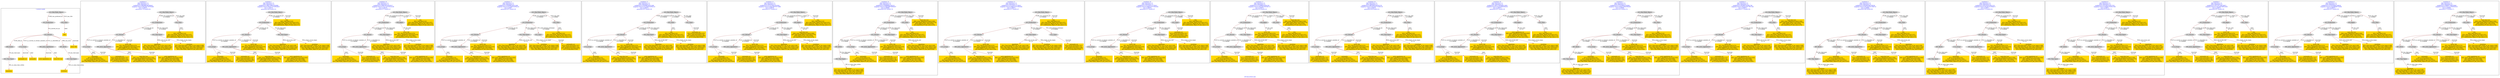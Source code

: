 digraph n0 {
fontcolor="blue"
remincross="true"
label="s03-ima-artists.xml"
subgraph cluster_0 {
label="1-correct model"
n2[style="filled",color="white",fillcolor="lightgray",label="E12_Production1"];
n3[style="filled",color="white",fillcolor="lightgray",label="E21_Person1"];
n4[style="filled",color="white",fillcolor="lightgray",label="E69_Death1"];
n5[style="filled",color="white",fillcolor="lightgray",label="E74_Group1"];
n6[style="filled",color="white",fillcolor="lightgray",label="E82_Actor_Appellation1"];
n7[style="filled",color="white",fillcolor="lightgray",label="E67_Birth1"];
n8[shape="plaintext",style="filled",fillcolor="gold",label="Artist URI"];
n9[style="filled",color="white",fillcolor="lightgray",label="E22_Man-Made_Object1"];
n10[style="filled",color="white",fillcolor="lightgray",label="E35_Title1"];
n11[shape="plaintext",style="filled",fillcolor="gold",label="title"];
n12[style="filled",color="white",fillcolor="lightgray",label="E52_Time-Span1"];
n13[shape="plaintext",style="filled",fillcolor="gold",label="birthDate"];
n14[style="filled",color="white",fillcolor="lightgray",label="E52_Time-Span2"];
n15[shape="plaintext",style="filled",fillcolor="gold",label="deathDate"];
n16[shape="plaintext",style="filled",fillcolor="gold",label="nationality uri"];
n17[shape="plaintext",style="filled",fillcolor="gold",label="nationality"];
n18[shape="plaintext",style="filled",fillcolor="gold",label="artist appellation uri"];
n19[shape="plaintext",style="filled",fillcolor="gold",label="name first last"];
}
subgraph cluster_1 {
label="candidate 0\nlink coherence:1.0\nnode coherence:1.0\nconfidence:0.5985688186296442\nmapping score:0.5953562728765481\ncost:13.99975\n-precision:0.79-recall:0.65"
n21[style="filled",color="white",fillcolor="lightgray",label="E12_Production1"];
n22[style="filled",color="white",fillcolor="lightgray",label="E21_Person1"];
n23[style="filled",color="white",fillcolor="lightgray",label="E52_Time-Span2"];
n24[style="filled",color="white",fillcolor="lightgray",label="E74_Group1"];
n25[style="filled",color="white",fillcolor="lightgray",label="E82_Actor_Appellation1"];
n26[style="filled",color="white",fillcolor="lightgray",label="E22_Man-Made_Object1"];
n27[style="filled",color="white",fillcolor="lightgray",label="E35_Title1"];
n28[shape="plaintext",style="filled",fillcolor="gold",label="deathDate\n[E52_Time-Span,P82b_end_of_the_end,0.539]\n[E52_Time-Span,P82_at_some_time_within,0.331]\n[E52_Time-Span,P82a_begin_of_the_begin,0.09]\n[E33_Linguistic_Object,P3_has_note,0.039]"];
n29[shape="plaintext",style="filled",fillcolor="gold",label="title\n[E35_Title,label,0.42]\n[E22_Man-Made_Object,classLink,0.337]\n[E33_Linguistic_Object,P3_has_note,0.132]\n[E73_Information_Object,P3_has_note,0.11]"];
n30[shape="plaintext",style="filled",fillcolor="gold",label="nationality\n[E74_Group,label,0.55]\n[E74_Group,classLink,0.342]\n[E8_Acquisition,P3_has_note,0.055]\n[E22_Man-Made_Object,P3_has_note,0.053]"];
n31[shape="plaintext",style="filled",fillcolor="gold",label="name first last\n[E82_Actor_Appellation,label,0.564]\n[E22_Man-Made_Object,classLink,0.279]\n[E30_Right,P3_has_note,0.079]\n[E8_Acquisition,P3_has_note,0.078]"];
n32[shape="plaintext",style="filled",fillcolor="gold",label="nationality uri\n[E74_Group,classLink,0.707]\n[E55_Type,classLink,0.174]\n[E57_Material,classLink,0.083]\n[E74_Group,label,0.036]"];
n33[shape="plaintext",style="filled",fillcolor="gold",label="birthDate\n[E52_Time-Span,P82a_begin_of_the_begin,0.588]\n[E52_Time-Span,P82_at_some_time_within,0.301]\n[E52_Time-Span,P82b_end_of_the_end,0.062]\n[E22_Man-Made_Object,P3_has_note,0.05]"];
n34[shape="plaintext",style="filled",fillcolor="gold",label="artist appellation uri\n[E82_Actor_Appellation,classLink,0.945]\n[E21_Person,classLink,0.044]\n[E30_Right,P3_has_note,0.006]\n[E8_Acquisition,P3_has_note,0.005]"];
n35[shape="plaintext",style="filled",fillcolor="gold",label="Artist URI\n[E21_Person,classLink,0.475]\n[E82_Actor_Appellation,classLink,0.416]\n[E30_Right,P3_has_note,0.065]\n[E8_Acquisition,P3_has_note,0.044]"];
}
subgraph cluster_2 {
label="candidate 1\nlink coherence:1.0\nnode coherence:1.0\nconfidence:0.5881139632563888\nmapping score:0.5918713210854629\ncost:12.99978\n-precision:0.69-recall:0.53"
n37[style="filled",color="white",fillcolor="lightgray",label="E12_Production1"];
n38[style="filled",color="white",fillcolor="lightgray",label="E21_Person1"];
n39[style="filled",color="white",fillcolor="lightgray",label="E52_Time-Span2"];
n40[style="filled",color="white",fillcolor="lightgray",label="E74_Group1"];
n41[style="filled",color="white",fillcolor="lightgray",label="E82_Actor_Appellation1"];
n42[style="filled",color="white",fillcolor="lightgray",label="E22_Man-Made_Object1"];
n43[shape="plaintext",style="filled",fillcolor="gold",label="deathDate\n[E52_Time-Span,P82b_end_of_the_end,0.539]\n[E52_Time-Span,P82_at_some_time_within,0.331]\n[E52_Time-Span,P82a_begin_of_the_begin,0.09]\n[E33_Linguistic_Object,P3_has_note,0.039]"];
n44[shape="plaintext",style="filled",fillcolor="gold",label="title\n[E35_Title,label,0.42]\n[E22_Man-Made_Object,classLink,0.337]\n[E33_Linguistic_Object,P3_has_note,0.132]\n[E73_Information_Object,P3_has_note,0.11]"];
n45[shape="plaintext",style="filled",fillcolor="gold",label="nationality\n[E74_Group,label,0.55]\n[E74_Group,classLink,0.342]\n[E8_Acquisition,P3_has_note,0.055]\n[E22_Man-Made_Object,P3_has_note,0.053]"];
n46[shape="plaintext",style="filled",fillcolor="gold",label="name first last\n[E82_Actor_Appellation,label,0.564]\n[E22_Man-Made_Object,classLink,0.279]\n[E30_Right,P3_has_note,0.079]\n[E8_Acquisition,P3_has_note,0.078]"];
n47[shape="plaintext",style="filled",fillcolor="gold",label="nationality uri\n[E74_Group,classLink,0.707]\n[E55_Type,classLink,0.174]\n[E57_Material,classLink,0.083]\n[E74_Group,label,0.036]"];
n48[shape="plaintext",style="filled",fillcolor="gold",label="birthDate\n[E52_Time-Span,P82a_begin_of_the_begin,0.588]\n[E52_Time-Span,P82_at_some_time_within,0.301]\n[E52_Time-Span,P82b_end_of_the_end,0.062]\n[E22_Man-Made_Object,P3_has_note,0.05]"];
n49[shape="plaintext",style="filled",fillcolor="gold",label="artist appellation uri\n[E82_Actor_Appellation,classLink,0.945]\n[E21_Person,classLink,0.044]\n[E30_Right,P3_has_note,0.006]\n[E8_Acquisition,P3_has_note,0.005]"];
n50[shape="plaintext",style="filled",fillcolor="gold",label="Artist URI\n[E21_Person,classLink,0.475]\n[E82_Actor_Appellation,classLink,0.416]\n[E30_Right,P3_has_note,0.065]\n[E8_Acquisition,P3_has_note,0.044]"];
}
subgraph cluster_3 {
label="candidate 10\nlink coherence:1.0\nnode coherence:1.0\nconfidence:0.5368159154426317\nmapping score:0.5747719718142106\ncost:13.99978\n-precision:0.57-recall:0.47"
n52[style="filled",color="white",fillcolor="lightgray",label="E12_Production1"];
n53[style="filled",color="white",fillcolor="lightgray",label="E21_Person1"];
n54[style="filled",color="white",fillcolor="lightgray",label="E52_Time-Span2"];
n55[style="filled",color="white",fillcolor="lightgray",label="E74_Group1"];
n56[style="filled",color="white",fillcolor="lightgray",label="E82_Actor_Appellation1"];
n57[style="filled",color="white",fillcolor="lightgray",label="E22_Man-Made_Object1"];
n58[style="filled",color="white",fillcolor="lightgray",label="E30_Right1"];
n59[shape="plaintext",style="filled",fillcolor="gold",label="deathDate\n[E52_Time-Span,P82b_end_of_the_end,0.539]\n[E52_Time-Span,P82_at_some_time_within,0.331]\n[E52_Time-Span,P82a_begin_of_the_begin,0.09]\n[E33_Linguistic_Object,P3_has_note,0.039]"];
n60[shape="plaintext",style="filled",fillcolor="gold",label="title\n[E35_Title,label,0.42]\n[E22_Man-Made_Object,classLink,0.337]\n[E33_Linguistic_Object,P3_has_note,0.132]\n[E73_Information_Object,P3_has_note,0.11]"];
n61[shape="plaintext",style="filled",fillcolor="gold",label="nationality\n[E74_Group,label,0.55]\n[E74_Group,classLink,0.342]\n[E8_Acquisition,P3_has_note,0.055]\n[E22_Man-Made_Object,P3_has_note,0.053]"];
n62[shape="plaintext",style="filled",fillcolor="gold",label="name first last\n[E82_Actor_Appellation,label,0.564]\n[E22_Man-Made_Object,classLink,0.279]\n[E30_Right,P3_has_note,0.079]\n[E8_Acquisition,P3_has_note,0.078]"];
n63[shape="plaintext",style="filled",fillcolor="gold",label="nationality uri\n[E74_Group,classLink,0.707]\n[E55_Type,classLink,0.174]\n[E57_Material,classLink,0.083]\n[E74_Group,label,0.036]"];
n64[shape="plaintext",style="filled",fillcolor="gold",label="Artist URI\n[E21_Person,classLink,0.475]\n[E82_Actor_Appellation,classLink,0.416]\n[E30_Right,P3_has_note,0.065]\n[E8_Acquisition,P3_has_note,0.044]"];
n65[shape="plaintext",style="filled",fillcolor="gold",label="birthDate\n[E52_Time-Span,P82a_begin_of_the_begin,0.588]\n[E52_Time-Span,P82_at_some_time_within,0.301]\n[E52_Time-Span,P82b_end_of_the_end,0.062]\n[E22_Man-Made_Object,P3_has_note,0.05]"];
n66[shape="plaintext",style="filled",fillcolor="gold",label="artist appellation uri\n[E82_Actor_Appellation,classLink,0.945]\n[E21_Person,classLink,0.044]\n[E30_Right,P3_has_note,0.006]\n[E8_Acquisition,P3_has_note,0.005]"];
}
subgraph cluster_4 {
label="candidate 11\nlink coherence:1.0\nnode coherence:1.0\nconfidence:0.5320098765012466\nmapping score:0.5523366255004155\ncost:14.9997\n-precision:0.67-recall:0.59"
n68[style="filled",color="white",fillcolor="lightgray",label="E12_Production1"];
n69[style="filled",color="white",fillcolor="lightgray",label="E21_Person1"];
n70[style="filled",color="white",fillcolor="lightgray",label="E52_Time-Span2"];
n71[style="filled",color="white",fillcolor="lightgray",label="E55_Type1"];
n72[style="filled",color="white",fillcolor="lightgray",label="E74_Group1"];
n73[style="filled",color="white",fillcolor="lightgray",label="E82_Actor_Appellation1"];
n74[style="filled",color="white",fillcolor="lightgray",label="E22_Man-Made_Object1"];
n75[style="filled",color="white",fillcolor="lightgray",label="E35_Title1"];
n76[shape="plaintext",style="filled",fillcolor="gold",label="deathDate\n[E52_Time-Span,P82b_end_of_the_end,0.539]\n[E52_Time-Span,P82_at_some_time_within,0.331]\n[E52_Time-Span,P82a_begin_of_the_begin,0.09]\n[E33_Linguistic_Object,P3_has_note,0.039]"];
n77[shape="plaintext",style="filled",fillcolor="gold",label="title\n[E35_Title,label,0.42]\n[E22_Man-Made_Object,classLink,0.337]\n[E33_Linguistic_Object,P3_has_note,0.132]\n[E73_Information_Object,P3_has_note,0.11]"];
n78[shape="plaintext",style="filled",fillcolor="gold",label="nationality\n[E74_Group,label,0.55]\n[E74_Group,classLink,0.342]\n[E8_Acquisition,P3_has_note,0.055]\n[E22_Man-Made_Object,P3_has_note,0.053]"];
n79[shape="plaintext",style="filled",fillcolor="gold",label="name first last\n[E82_Actor_Appellation,label,0.564]\n[E22_Man-Made_Object,classLink,0.279]\n[E30_Right,P3_has_note,0.079]\n[E8_Acquisition,P3_has_note,0.078]"];
n80[shape="plaintext",style="filled",fillcolor="gold",label="nationality uri\n[E74_Group,classLink,0.707]\n[E55_Type,classLink,0.174]\n[E57_Material,classLink,0.083]\n[E74_Group,label,0.036]"];
n81[shape="plaintext",style="filled",fillcolor="gold",label="birthDate\n[E52_Time-Span,P82a_begin_of_the_begin,0.588]\n[E52_Time-Span,P82_at_some_time_within,0.301]\n[E52_Time-Span,P82b_end_of_the_end,0.062]\n[E22_Man-Made_Object,P3_has_note,0.05]"];
n82[shape="plaintext",style="filled",fillcolor="gold",label="artist appellation uri\n[E82_Actor_Appellation,classLink,0.945]\n[E21_Person,classLink,0.044]\n[E30_Right,P3_has_note,0.006]\n[E8_Acquisition,P3_has_note,0.005]"];
n83[shape="plaintext",style="filled",fillcolor="gold",label="Artist URI\n[E21_Person,classLink,0.475]\n[E82_Actor_Appellation,classLink,0.416]\n[E30_Right,P3_has_note,0.065]\n[E8_Acquisition,P3_has_note,0.044]"];
}
subgraph cluster_5 {
label="candidate 12\nlink coherence:1.0\nnode coherence:1.0\nconfidence:0.5320098765012466\nmapping score:0.5523366255004155\ncost:14.99973\n-precision:0.67-recall:0.59"
n85[style="filled",color="white",fillcolor="lightgray",label="E12_Production1"];
n86[style="filled",color="white",fillcolor="lightgray",label="E21_Person1"];
n87[style="filled",color="white",fillcolor="lightgray",label="E52_Time-Span2"];
n88[style="filled",color="white",fillcolor="lightgray",label="E74_Group1"];
n89[style="filled",color="white",fillcolor="lightgray",label="E82_Actor_Appellation1"];
n90[style="filled",color="white",fillcolor="lightgray",label="E22_Man-Made_Object1"];
n91[style="filled",color="white",fillcolor="lightgray",label="E35_Title1"];
n92[style="filled",color="white",fillcolor="lightgray",label="E55_Type2"];
n93[shape="plaintext",style="filled",fillcolor="gold",label="deathDate\n[E52_Time-Span,P82b_end_of_the_end,0.539]\n[E52_Time-Span,P82_at_some_time_within,0.331]\n[E52_Time-Span,P82a_begin_of_the_begin,0.09]\n[E33_Linguistic_Object,P3_has_note,0.039]"];
n94[shape="plaintext",style="filled",fillcolor="gold",label="title\n[E35_Title,label,0.42]\n[E22_Man-Made_Object,classLink,0.337]\n[E33_Linguistic_Object,P3_has_note,0.132]\n[E73_Information_Object,P3_has_note,0.11]"];
n95[shape="plaintext",style="filled",fillcolor="gold",label="nationality\n[E74_Group,label,0.55]\n[E74_Group,classLink,0.342]\n[E8_Acquisition,P3_has_note,0.055]\n[E22_Man-Made_Object,P3_has_note,0.053]"];
n96[shape="plaintext",style="filled",fillcolor="gold",label="nationality uri\n[E74_Group,classLink,0.707]\n[E55_Type,classLink,0.174]\n[E57_Material,classLink,0.083]\n[E74_Group,label,0.036]"];
n97[shape="plaintext",style="filled",fillcolor="gold",label="name first last\n[E82_Actor_Appellation,label,0.564]\n[E22_Man-Made_Object,classLink,0.279]\n[E30_Right,P3_has_note,0.079]\n[E8_Acquisition,P3_has_note,0.078]"];
n98[shape="plaintext",style="filled",fillcolor="gold",label="birthDate\n[E52_Time-Span,P82a_begin_of_the_begin,0.588]\n[E52_Time-Span,P82_at_some_time_within,0.301]\n[E52_Time-Span,P82b_end_of_the_end,0.062]\n[E22_Man-Made_Object,P3_has_note,0.05]"];
n99[shape="plaintext",style="filled",fillcolor="gold",label="artist appellation uri\n[E82_Actor_Appellation,classLink,0.945]\n[E21_Person,classLink,0.044]\n[E30_Right,P3_has_note,0.006]\n[E8_Acquisition,P3_has_note,0.005]"];
n100[shape="plaintext",style="filled",fillcolor="gold",label="Artist URI\n[E21_Person,classLink,0.475]\n[E82_Actor_Appellation,classLink,0.416]\n[E30_Right,P3_has_note,0.065]\n[E8_Acquisition,P3_has_note,0.044]"];
}
subgraph cluster_6 {
label="candidate 13\nlink coherence:1.0\nnode coherence:1.0\nconfidence:0.5274710937816264\nmapping score:0.5508236979272088\ncost:13.99978\n-precision:0.57-recall:0.47"
n102[style="filled",color="white",fillcolor="lightgray",label="E12_Production1"];
n103[style="filled",color="white",fillcolor="lightgray",label="E21_Person1"];
n104[style="filled",color="white",fillcolor="lightgray",label="E52_Time-Span2"];
n105[style="filled",color="white",fillcolor="lightgray",label="E74_Group1"];
n106[style="filled",color="white",fillcolor="lightgray",label="E82_Actor_Appellation1"];
n107[style="filled",color="white",fillcolor="lightgray",label="E22_Man-Made_Object1"];
n108[style="filled",color="white",fillcolor="lightgray",label="E30_Right1"];
n109[shape="plaintext",style="filled",fillcolor="gold",label="deathDate\n[E52_Time-Span,P82b_end_of_the_end,0.539]\n[E52_Time-Span,P82_at_some_time_within,0.331]\n[E52_Time-Span,P82a_begin_of_the_begin,0.09]\n[E33_Linguistic_Object,P3_has_note,0.039]"];
n110[shape="plaintext",style="filled",fillcolor="gold",label="title\n[E35_Title,label,0.42]\n[E22_Man-Made_Object,classLink,0.337]\n[E33_Linguistic_Object,P3_has_note,0.132]\n[E73_Information_Object,P3_has_note,0.11]"];
n111[shape="plaintext",style="filled",fillcolor="gold",label="nationality\n[E74_Group,label,0.55]\n[E74_Group,classLink,0.342]\n[E8_Acquisition,P3_has_note,0.055]\n[E22_Man-Made_Object,P3_has_note,0.053]"];
n112[shape="plaintext",style="filled",fillcolor="gold",label="nationality uri\n[E74_Group,classLink,0.707]\n[E55_Type,classLink,0.174]\n[E57_Material,classLink,0.083]\n[E74_Group,label,0.036]"];
n113[shape="plaintext",style="filled",fillcolor="gold",label="name first last\n[E82_Actor_Appellation,label,0.564]\n[E22_Man-Made_Object,classLink,0.279]\n[E30_Right,P3_has_note,0.079]\n[E8_Acquisition,P3_has_note,0.078]"];
n114[shape="plaintext",style="filled",fillcolor="gold",label="birthDate\n[E52_Time-Span,P82a_begin_of_the_begin,0.588]\n[E52_Time-Span,P82_at_some_time_within,0.301]\n[E52_Time-Span,P82b_end_of_the_end,0.062]\n[E22_Man-Made_Object,P3_has_note,0.05]"];
n115[shape="plaintext",style="filled",fillcolor="gold",label="artist appellation uri\n[E82_Actor_Appellation,classLink,0.945]\n[E21_Person,classLink,0.044]\n[E30_Right,P3_has_note,0.006]\n[E8_Acquisition,P3_has_note,0.005]"];
n116[shape="plaintext",style="filled",fillcolor="gold",label="Artist URI\n[E21_Person,classLink,0.475]\n[E82_Actor_Appellation,classLink,0.416]\n[E30_Right,P3_has_note,0.065]\n[E8_Acquisition,P3_has_note,0.044]"];
}
subgraph cluster_7 {
label="candidate 14\nlink coherence:1.0\nnode coherence:1.0\nconfidence:0.526986991240152\nmapping score:0.5298289970800507\ncost:15.99968\n-precision:0.81-recall:0.76"
n118[style="filled",color="white",fillcolor="lightgray",label="E12_Production1"];
n119[style="filled",color="white",fillcolor="lightgray",label="E21_Person1"];
n120[style="filled",color="white",fillcolor="lightgray",label="E52_Time-Span2"];
n121[style="filled",color="white",fillcolor="lightgray",label="E67_Birth1"];
n122[style="filled",color="white",fillcolor="lightgray",label="E74_Group1"];
n123[style="filled",color="white",fillcolor="lightgray",label="E82_Actor_Appellation1"];
n124[style="filled",color="white",fillcolor="lightgray",label="E22_Man-Made_Object1"];
n125[style="filled",color="white",fillcolor="lightgray",label="E35_Title1"];
n126[style="filled",color="white",fillcolor="lightgray",label="E52_Time-Span1"];
n127[shape="plaintext",style="filled",fillcolor="gold",label="name first last\n[E82_Actor_Appellation,label,0.564]\n[E22_Man-Made_Object,classLink,0.279]\n[E30_Right,P3_has_note,0.079]\n[E8_Acquisition,P3_has_note,0.078]"];
n128[shape="plaintext",style="filled",fillcolor="gold",label="deathDate\n[E52_Time-Span,P82b_end_of_the_end,0.539]\n[E52_Time-Span,P82_at_some_time_within,0.331]\n[E52_Time-Span,P82a_begin_of_the_begin,0.09]\n[E33_Linguistic_Object,P3_has_note,0.039]"];
n129[shape="plaintext",style="filled",fillcolor="gold",label="birthDate\n[E52_Time-Span,P82a_begin_of_the_begin,0.588]\n[E52_Time-Span,P82_at_some_time_within,0.301]\n[E52_Time-Span,P82b_end_of_the_end,0.062]\n[E22_Man-Made_Object,P3_has_note,0.05]"];
n130[shape="plaintext",style="filled",fillcolor="gold",label="title\n[E35_Title,label,0.42]\n[E22_Man-Made_Object,classLink,0.337]\n[E33_Linguistic_Object,P3_has_note,0.132]\n[E73_Information_Object,P3_has_note,0.11]"];
n131[shape="plaintext",style="filled",fillcolor="gold",label="nationality\n[E74_Group,label,0.55]\n[E74_Group,classLink,0.342]\n[E8_Acquisition,P3_has_note,0.055]\n[E22_Man-Made_Object,P3_has_note,0.053]"];
n132[shape="plaintext",style="filled",fillcolor="gold",label="nationality uri\n[E74_Group,classLink,0.707]\n[E55_Type,classLink,0.174]\n[E57_Material,classLink,0.083]\n[E74_Group,label,0.036]"];
n133[shape="plaintext",style="filled",fillcolor="gold",label="artist appellation uri\n[E82_Actor_Appellation,classLink,0.945]\n[E21_Person,classLink,0.044]\n[E30_Right,P3_has_note,0.006]\n[E8_Acquisition,P3_has_note,0.005]"];
n134[shape="plaintext",style="filled",fillcolor="gold",label="Artist URI\n[E21_Person,classLink,0.475]\n[E82_Actor_Appellation,classLink,0.416]\n[E30_Right,P3_has_note,0.065]\n[E8_Acquisition,P3_has_note,0.044]"];
}
subgraph cluster_8 {
label="candidate 15\nlink coherence:1.0\nnode coherence:1.0\nconfidence:0.5215550211279913\nmapping score:0.5488516737093304\ncost:13.99973\n-precision:0.57-recall:0.47"
n136[style="filled",color="white",fillcolor="lightgray",label="E12_Production1"];
n137[style="filled",color="white",fillcolor="lightgray",label="E21_Person1"];
n138[style="filled",color="white",fillcolor="lightgray",label="E52_Time-Span2"];
n139[style="filled",color="white",fillcolor="lightgray",label="E55_Type1"];
n140[style="filled",color="white",fillcolor="lightgray",label="E74_Group1"];
n141[style="filled",color="white",fillcolor="lightgray",label="E82_Actor_Appellation1"];
n142[style="filled",color="white",fillcolor="lightgray",label="E22_Man-Made_Object1"];
n143[shape="plaintext",style="filled",fillcolor="gold",label="deathDate\n[E52_Time-Span,P82b_end_of_the_end,0.539]\n[E52_Time-Span,P82_at_some_time_within,0.331]\n[E52_Time-Span,P82a_begin_of_the_begin,0.09]\n[E33_Linguistic_Object,P3_has_note,0.039]"];
n144[shape="plaintext",style="filled",fillcolor="gold",label="title\n[E35_Title,label,0.42]\n[E22_Man-Made_Object,classLink,0.337]\n[E33_Linguistic_Object,P3_has_note,0.132]\n[E73_Information_Object,P3_has_note,0.11]"];
n145[shape="plaintext",style="filled",fillcolor="gold",label="nationality\n[E74_Group,label,0.55]\n[E74_Group,classLink,0.342]\n[E8_Acquisition,P3_has_note,0.055]\n[E22_Man-Made_Object,P3_has_note,0.053]"];
n146[shape="plaintext",style="filled",fillcolor="gold",label="name first last\n[E82_Actor_Appellation,label,0.564]\n[E22_Man-Made_Object,classLink,0.279]\n[E30_Right,P3_has_note,0.079]\n[E8_Acquisition,P3_has_note,0.078]"];
n147[shape="plaintext",style="filled",fillcolor="gold",label="nationality uri\n[E74_Group,classLink,0.707]\n[E55_Type,classLink,0.174]\n[E57_Material,classLink,0.083]\n[E74_Group,label,0.036]"];
n148[shape="plaintext",style="filled",fillcolor="gold",label="birthDate\n[E52_Time-Span,P82a_begin_of_the_begin,0.588]\n[E52_Time-Span,P82_at_some_time_within,0.301]\n[E52_Time-Span,P82b_end_of_the_end,0.062]\n[E22_Man-Made_Object,P3_has_note,0.05]"];
n149[shape="plaintext",style="filled",fillcolor="gold",label="artist appellation uri\n[E82_Actor_Appellation,classLink,0.945]\n[E21_Person,classLink,0.044]\n[E30_Right,P3_has_note,0.006]\n[E8_Acquisition,P3_has_note,0.005]"];
n150[shape="plaintext",style="filled",fillcolor="gold",label="Artist URI\n[E21_Person,classLink,0.475]\n[E82_Actor_Appellation,classLink,0.416]\n[E30_Right,P3_has_note,0.065]\n[E8_Acquisition,P3_has_note,0.044]"];
}
subgraph cluster_9 {
label="candidate 16\nlink coherence:1.0\nnode coherence:1.0\nconfidence:0.5215550211279913\nmapping score:0.5488516737093304\ncost:13.99976\n-precision:0.57-recall:0.47"
n152[style="filled",color="white",fillcolor="lightgray",label="E12_Production1"];
n153[style="filled",color="white",fillcolor="lightgray",label="E21_Person1"];
n154[style="filled",color="white",fillcolor="lightgray",label="E52_Time-Span2"];
n155[style="filled",color="white",fillcolor="lightgray",label="E74_Group1"];
n156[style="filled",color="white",fillcolor="lightgray",label="E82_Actor_Appellation1"];
n157[style="filled",color="white",fillcolor="lightgray",label="E22_Man-Made_Object1"];
n158[style="filled",color="white",fillcolor="lightgray",label="E55_Type2"];
n159[shape="plaintext",style="filled",fillcolor="gold",label="deathDate\n[E52_Time-Span,P82b_end_of_the_end,0.539]\n[E52_Time-Span,P82_at_some_time_within,0.331]\n[E52_Time-Span,P82a_begin_of_the_begin,0.09]\n[E33_Linguistic_Object,P3_has_note,0.039]"];
n160[shape="plaintext",style="filled",fillcolor="gold",label="title\n[E35_Title,label,0.42]\n[E22_Man-Made_Object,classLink,0.337]\n[E33_Linguistic_Object,P3_has_note,0.132]\n[E73_Information_Object,P3_has_note,0.11]"];
n161[shape="plaintext",style="filled",fillcolor="gold",label="nationality\n[E74_Group,label,0.55]\n[E74_Group,classLink,0.342]\n[E8_Acquisition,P3_has_note,0.055]\n[E22_Man-Made_Object,P3_has_note,0.053]"];
n162[shape="plaintext",style="filled",fillcolor="gold",label="nationality uri\n[E74_Group,classLink,0.707]\n[E55_Type,classLink,0.174]\n[E57_Material,classLink,0.083]\n[E74_Group,label,0.036]"];
n163[shape="plaintext",style="filled",fillcolor="gold",label="name first last\n[E82_Actor_Appellation,label,0.564]\n[E22_Man-Made_Object,classLink,0.279]\n[E30_Right,P3_has_note,0.079]\n[E8_Acquisition,P3_has_note,0.078]"];
n164[shape="plaintext",style="filled",fillcolor="gold",label="birthDate\n[E52_Time-Span,P82a_begin_of_the_begin,0.588]\n[E52_Time-Span,P82_at_some_time_within,0.301]\n[E52_Time-Span,P82b_end_of_the_end,0.062]\n[E22_Man-Made_Object,P3_has_note,0.05]"];
n165[shape="plaintext",style="filled",fillcolor="gold",label="artist appellation uri\n[E82_Actor_Appellation,classLink,0.945]\n[E21_Person,classLink,0.044]\n[E30_Right,P3_has_note,0.006]\n[E8_Acquisition,P3_has_note,0.005]"];
n166[shape="plaintext",style="filled",fillcolor="gold",label="Artist URI\n[E21_Person,classLink,0.475]\n[E82_Actor_Appellation,classLink,0.416]\n[E30_Right,P3_has_note,0.065]\n[E8_Acquisition,P3_has_note,0.044]"];
}
subgraph cluster_10 {
label="candidate 17\nlink coherence:1.0\nnode coherence:1.0\nconfidence:0.5116086555854136\nmapping score:0.5455362185284712\ncost:14.99975\n-precision:0.6-recall:0.53"
n168[style="filled",color="white",fillcolor="lightgray",label="E12_Production1"];
n169[style="filled",color="white",fillcolor="lightgray",label="E21_Person1"];
n170[style="filled",color="white",fillcolor="lightgray",label="E52_Time-Span2"];
n171[style="filled",color="white",fillcolor="lightgray",label="E74_Group1"];
n172[style="filled",color="white",fillcolor="lightgray",label="E82_Actor_Appellation1"];
n173[style="filled",color="white",fillcolor="lightgray",label="E22_Man-Made_Object1"];
n174[style="filled",color="white",fillcolor="lightgray",label="E30_Right1"];
n175[style="filled",color="white",fillcolor="lightgray",label="E35_Title1"];
n176[shape="plaintext",style="filled",fillcolor="gold",label="name first last\n[E82_Actor_Appellation,label,0.564]\n[E22_Man-Made_Object,classLink,0.279]\n[E30_Right,P3_has_note,0.079]\n[E8_Acquisition,P3_has_note,0.078]"];
n177[shape="plaintext",style="filled",fillcolor="gold",label="deathDate\n[E52_Time-Span,P82b_end_of_the_end,0.539]\n[E52_Time-Span,P82_at_some_time_within,0.331]\n[E52_Time-Span,P82a_begin_of_the_begin,0.09]\n[E33_Linguistic_Object,P3_has_note,0.039]"];
n178[shape="plaintext",style="filled",fillcolor="gold",label="title\n[E35_Title,label,0.42]\n[E22_Man-Made_Object,classLink,0.337]\n[E33_Linguistic_Object,P3_has_note,0.132]\n[E73_Information_Object,P3_has_note,0.11]"];
n179[shape="plaintext",style="filled",fillcolor="gold",label="nationality\n[E74_Group,label,0.55]\n[E74_Group,classLink,0.342]\n[E8_Acquisition,P3_has_note,0.055]\n[E22_Man-Made_Object,P3_has_note,0.053]"];
n180[shape="plaintext",style="filled",fillcolor="gold",label="nationality uri\n[E74_Group,classLink,0.707]\n[E55_Type,classLink,0.174]\n[E57_Material,classLink,0.083]\n[E74_Group,label,0.036]"];
n181[shape="plaintext",style="filled",fillcolor="gold",label="Artist URI\n[E21_Person,classLink,0.475]\n[E82_Actor_Appellation,classLink,0.416]\n[E30_Right,P3_has_note,0.065]\n[E8_Acquisition,P3_has_note,0.044]"];
n182[shape="plaintext",style="filled",fillcolor="gold",label="birthDate\n[E52_Time-Span,P82a_begin_of_the_begin,0.588]\n[E52_Time-Span,P82_at_some_time_within,0.301]\n[E52_Time-Span,P82b_end_of_the_end,0.062]\n[E22_Man-Made_Object,P3_has_note,0.05]"];
n183[shape="plaintext",style="filled",fillcolor="gold",label="artist appellation uri\n[E82_Actor_Appellation,classLink,0.945]\n[E21_Person,classLink,0.044]\n[E30_Right,P3_has_note,0.006]\n[E8_Acquisition,P3_has_note,0.005]"];
}
subgraph cluster_11 {
label="candidate 18\nlink coherence:1.0\nnode coherence:1.0\nconfidence:0.48879043200161576\nmapping score:0.5587634773338719\ncost:13.99975\n-precision:0.64-recall:0.53"
n185[style="filled",color="white",fillcolor="lightgray",label="E12_Production1"];
n186[style="filled",color="white",fillcolor="lightgray",label="E21_Person1"];
n187[style="filled",color="white",fillcolor="lightgray",label="E52_Time-Span2"];
n188[style="filled",color="white",fillcolor="lightgray",label="E74_Group1"];
n189[style="filled",color="white",fillcolor="lightgray",label="E82_Actor_Appellation1"];
n190[style="filled",color="white",fillcolor="lightgray",label="E22_Man-Made_Object1"];
n191[style="filled",color="white",fillcolor="lightgray",label="E35_Title1"];
n192[shape="plaintext",style="filled",fillcolor="gold",label="deathDate\n[E52_Time-Span,P82b_end_of_the_end,0.539]\n[E52_Time-Span,P82_at_some_time_within,0.331]\n[E52_Time-Span,P82a_begin_of_the_begin,0.09]\n[E33_Linguistic_Object,P3_has_note,0.039]"];
n193[shape="plaintext",style="filled",fillcolor="gold",label="title\n[E35_Title,label,0.42]\n[E22_Man-Made_Object,classLink,0.337]\n[E33_Linguistic_Object,P3_has_note,0.132]\n[E73_Information_Object,P3_has_note,0.11]"];
n194[shape="plaintext",style="filled",fillcolor="gold",label="nationality uri\n[E74_Group,classLink,0.707]\n[E55_Type,classLink,0.174]\n[E57_Material,classLink,0.083]\n[E74_Group,label,0.036]"];
n195[shape="plaintext",style="filled",fillcolor="gold",label="name first last\n[E82_Actor_Appellation,label,0.564]\n[E22_Man-Made_Object,classLink,0.279]\n[E30_Right,P3_has_note,0.079]\n[E8_Acquisition,P3_has_note,0.078]"];
n196[shape="plaintext",style="filled",fillcolor="gold",label="nationality\n[E74_Group,label,0.55]\n[E74_Group,classLink,0.342]\n[E8_Acquisition,P3_has_note,0.055]\n[E22_Man-Made_Object,P3_has_note,0.053]"];
n197[shape="plaintext",style="filled",fillcolor="gold",label="birthDate\n[E52_Time-Span,P82a_begin_of_the_begin,0.588]\n[E52_Time-Span,P82_at_some_time_within,0.301]\n[E52_Time-Span,P82b_end_of_the_end,0.062]\n[E22_Man-Made_Object,P3_has_note,0.05]"];
n198[shape="plaintext",style="filled",fillcolor="gold",label="artist appellation uri\n[E82_Actor_Appellation,classLink,0.945]\n[E21_Person,classLink,0.044]\n[E30_Right,P3_has_note,0.006]\n[E8_Acquisition,P3_has_note,0.005]"];
n199[shape="plaintext",style="filled",fillcolor="gold",label="Artist URI\n[E21_Person,classLink,0.475]\n[E82_Actor_Appellation,classLink,0.416]\n[E30_Right,P3_has_note,0.065]\n[E8_Acquisition,P3_has_note,0.044]"];
}
subgraph cluster_12 {
label="candidate 19\nlink coherence:1.0\nnode coherence:1.0\nconfidence:0.48127345069515903\nmapping score:0.535424483565053\ncost:14.99975\n-precision:0.67-recall:0.59"
n201[style="filled",color="white",fillcolor="lightgray",label="E12_Production1"];
n202[style="filled",color="white",fillcolor="lightgray",label="E21_Person1"];
n203[style="filled",color="white",fillcolor="lightgray",label="E52_Time-Span2"];
n204[style="filled",color="white",fillcolor="lightgray",label="E74_Group1"];
n205[style="filled",color="white",fillcolor="lightgray",label="E82_Actor_Appellation1"];
n206[style="filled",color="white",fillcolor="lightgray",label="E22_Man-Made_Object1"];
n207[style="filled",color="white",fillcolor="lightgray",label="E30_Right1"];
n208[style="filled",color="white",fillcolor="lightgray",label="E35_Title1"];
n209[shape="plaintext",style="filled",fillcolor="gold",label="deathDate\n[E52_Time-Span,P82b_end_of_the_end,0.539]\n[E52_Time-Span,P82_at_some_time_within,0.331]\n[E52_Time-Span,P82a_begin_of_the_begin,0.09]\n[E33_Linguistic_Object,P3_has_note,0.039]"];
n210[shape="plaintext",style="filled",fillcolor="gold",label="title\n[E35_Title,label,0.42]\n[E22_Man-Made_Object,classLink,0.337]\n[E33_Linguistic_Object,P3_has_note,0.132]\n[E73_Information_Object,P3_has_note,0.11]"];
n211[shape="plaintext",style="filled",fillcolor="gold",label="nationality\n[E74_Group,label,0.55]\n[E74_Group,classLink,0.342]\n[E8_Acquisition,P3_has_note,0.055]\n[E22_Man-Made_Object,P3_has_note,0.053]"];
n212[shape="plaintext",style="filled",fillcolor="gold",label="name first last\n[E82_Actor_Appellation,label,0.564]\n[E22_Man-Made_Object,classLink,0.279]\n[E30_Right,P3_has_note,0.079]\n[E8_Acquisition,P3_has_note,0.078]"];
n213[shape="plaintext",style="filled",fillcolor="gold",label="nationality uri\n[E74_Group,classLink,0.707]\n[E55_Type,classLink,0.174]\n[E57_Material,classLink,0.083]\n[E74_Group,label,0.036]"];
n214[shape="plaintext",style="filled",fillcolor="gold",label="birthDate\n[E52_Time-Span,P82a_begin_of_the_begin,0.588]\n[E52_Time-Span,P82_at_some_time_within,0.301]\n[E52_Time-Span,P82b_end_of_the_end,0.062]\n[E22_Man-Made_Object,P3_has_note,0.05]"];
n215[shape="plaintext",style="filled",fillcolor="gold",label="artist appellation uri\n[E82_Actor_Appellation,classLink,0.945]\n[E21_Person,classLink,0.044]\n[E30_Right,P3_has_note,0.006]\n[E8_Acquisition,P3_has_note,0.005]"];
n216[shape="plaintext",style="filled",fillcolor="gold",label="Artist URI\n[E21_Person,classLink,0.475]\n[E82_Actor_Appellation,classLink,0.416]\n[E30_Right,P3_has_note,0.065]\n[E8_Acquisition,P3_has_note,0.044]"];
}
subgraph cluster_13 {
label="candidate 2\nlink coherence:1.0\nnode coherence:1.0\nconfidence:0.5725558933183684\nmapping score:0.5658519644394562\ncost:15.99968\n-precision:0.81-recall:0.76"
n218[style="filled",color="white",fillcolor="lightgray",label="E12_Production1"];
n219[style="filled",color="white",fillcolor="lightgray",label="E21_Person1"];
n220[style="filled",color="white",fillcolor="lightgray",label="E52_Time-Span2"];
n221[style="filled",color="white",fillcolor="lightgray",label="E67_Birth1"];
n222[style="filled",color="white",fillcolor="lightgray",label="E74_Group1"];
n223[style="filled",color="white",fillcolor="lightgray",label="E82_Actor_Appellation1"];
n224[style="filled",color="white",fillcolor="lightgray",label="E22_Man-Made_Object1"];
n225[style="filled",color="white",fillcolor="lightgray",label="E35_Title1"];
n226[style="filled",color="white",fillcolor="lightgray",label="E52_Time-Span1"];
n227[shape="plaintext",style="filled",fillcolor="gold",label="deathDate\n[E52_Time-Span,P82b_end_of_the_end,0.539]\n[E52_Time-Span,P82_at_some_time_within,0.331]\n[E52_Time-Span,P82a_begin_of_the_begin,0.09]\n[E33_Linguistic_Object,P3_has_note,0.039]"];
n228[shape="plaintext",style="filled",fillcolor="gold",label="title\n[E35_Title,label,0.42]\n[E22_Man-Made_Object,classLink,0.337]\n[E33_Linguistic_Object,P3_has_note,0.132]\n[E73_Information_Object,P3_has_note,0.11]"];
n229[shape="plaintext",style="filled",fillcolor="gold",label="nationality\n[E74_Group,label,0.55]\n[E74_Group,classLink,0.342]\n[E8_Acquisition,P3_has_note,0.055]\n[E22_Man-Made_Object,P3_has_note,0.053]"];
n230[shape="plaintext",style="filled",fillcolor="gold",label="name first last\n[E82_Actor_Appellation,label,0.564]\n[E22_Man-Made_Object,classLink,0.279]\n[E30_Right,P3_has_note,0.079]\n[E8_Acquisition,P3_has_note,0.078]"];
n231[shape="plaintext",style="filled",fillcolor="gold",label="nationality uri\n[E74_Group,classLink,0.707]\n[E55_Type,classLink,0.174]\n[E57_Material,classLink,0.083]\n[E74_Group,label,0.036]"];
n232[shape="plaintext",style="filled",fillcolor="gold",label="birthDate\n[E52_Time-Span,P82a_begin_of_the_begin,0.588]\n[E52_Time-Span,P82_at_some_time_within,0.301]\n[E52_Time-Span,P82b_end_of_the_end,0.062]\n[E22_Man-Made_Object,P3_has_note,0.05]"];
n233[shape="plaintext",style="filled",fillcolor="gold",label="artist appellation uri\n[E82_Actor_Appellation,classLink,0.945]\n[E21_Person,classLink,0.044]\n[E30_Right,P3_has_note,0.006]\n[E8_Acquisition,P3_has_note,0.005]"];
n234[shape="plaintext",style="filled",fillcolor="gold",label="Artist URI\n[E21_Person,classLink,0.475]\n[E82_Actor_Appellation,classLink,0.416]\n[E30_Right,P3_has_note,0.065]\n[E8_Acquisition,P3_has_note,0.044]"];
}
subgraph cluster_14 {
label="candidate 3\nlink coherence:1.0\nnode coherence:1.0\nconfidence:0.5629067033991706\nmapping score:0.5626355677997236\ncost:13.99975\n-precision:0.71-recall:0.59"
n236[style="filled",color="white",fillcolor="lightgray",label="E12_Production1"];
n237[style="filled",color="white",fillcolor="lightgray",label="E21_Person1"];
n238[style="filled",color="white",fillcolor="lightgray",label="E52_Time-Span2"];
n239[style="filled",color="white",fillcolor="lightgray",label="E74_Group1"];
n240[style="filled",color="white",fillcolor="lightgray",label="E82_Actor_Appellation1"];
n241[style="filled",color="white",fillcolor="lightgray",label="E22_Man-Made_Object1"];
n242[style="filled",color="white",fillcolor="lightgray",label="E35_Title1"];
n243[shape="plaintext",style="filled",fillcolor="gold",label="name first last\n[E82_Actor_Appellation,label,0.564]\n[E22_Man-Made_Object,classLink,0.279]\n[E30_Right,P3_has_note,0.079]\n[E8_Acquisition,P3_has_note,0.078]"];
n244[shape="plaintext",style="filled",fillcolor="gold",label="deathDate\n[E52_Time-Span,P82b_end_of_the_end,0.539]\n[E52_Time-Span,P82_at_some_time_within,0.331]\n[E52_Time-Span,P82a_begin_of_the_begin,0.09]\n[E33_Linguistic_Object,P3_has_note,0.039]"];
n245[shape="plaintext",style="filled",fillcolor="gold",label="title\n[E35_Title,label,0.42]\n[E22_Man-Made_Object,classLink,0.337]\n[E33_Linguistic_Object,P3_has_note,0.132]\n[E73_Information_Object,P3_has_note,0.11]"];
n246[shape="plaintext",style="filled",fillcolor="gold",label="nationality\n[E74_Group,label,0.55]\n[E74_Group,classLink,0.342]\n[E8_Acquisition,P3_has_note,0.055]\n[E22_Man-Made_Object,P3_has_note,0.053]"];
n247[shape="plaintext",style="filled",fillcolor="gold",label="nationality uri\n[E74_Group,classLink,0.707]\n[E55_Type,classLink,0.174]\n[E57_Material,classLink,0.083]\n[E74_Group,label,0.036]"];
n248[shape="plaintext",style="filled",fillcolor="gold",label="birthDate\n[E52_Time-Span,P82a_begin_of_the_begin,0.588]\n[E52_Time-Span,P82_at_some_time_within,0.301]\n[E52_Time-Span,P82b_end_of_the_end,0.062]\n[E22_Man-Made_Object,P3_has_note,0.05]"];
n249[shape="plaintext",style="filled",fillcolor="gold",label="artist appellation uri\n[E82_Actor_Appellation,classLink,0.945]\n[E21_Person,classLink,0.044]\n[E30_Right,P3_has_note,0.006]\n[E8_Acquisition,P3_has_note,0.005]"];
n250[shape="plaintext",style="filled",fillcolor="gold",label="Artist URI\n[E21_Person,classLink,0.475]\n[E82_Actor_Appellation,classLink,0.416]\n[E30_Right,P3_has_note,0.065]\n[E8_Acquisition,P3_has_note,0.044]"];
}
subgraph cluster_15 {
label="candidate 4\nlink coherence:1.0\nnode coherence:1.0\nconfidence:0.5626491064706256\nmapping score:0.5625497021568752\ncost:15.99968\n-precision:0.88-recall:0.82"
n252[style="filled",color="white",fillcolor="lightgray",label="E12_Production1"];
n253[style="filled",color="white",fillcolor="lightgray",label="E21_Person1"];
n254[style="filled",color="white",fillcolor="lightgray",label="E52_Time-Span2"];
n255[style="filled",color="white",fillcolor="lightgray",label="E67_Birth1"];
n256[style="filled",color="white",fillcolor="lightgray",label="E74_Group1"];
n257[style="filled",color="white",fillcolor="lightgray",label="E82_Actor_Appellation1"];
n258[style="filled",color="white",fillcolor="lightgray",label="E22_Man-Made_Object1"];
n259[style="filled",color="white",fillcolor="lightgray",label="E35_Title1"];
n260[style="filled",color="white",fillcolor="lightgray",label="E52_Time-Span1"];
n261[shape="plaintext",style="filled",fillcolor="gold",label="deathDate\n[E52_Time-Span,P82b_end_of_the_end,0.539]\n[E52_Time-Span,P82_at_some_time_within,0.331]\n[E52_Time-Span,P82a_begin_of_the_begin,0.09]\n[E33_Linguistic_Object,P3_has_note,0.039]"];
n262[shape="plaintext",style="filled",fillcolor="gold",label="birthDate\n[E52_Time-Span,P82a_begin_of_the_begin,0.588]\n[E52_Time-Span,P82_at_some_time_within,0.301]\n[E52_Time-Span,P82b_end_of_the_end,0.062]\n[E22_Man-Made_Object,P3_has_note,0.05]"];
n263[shape="plaintext",style="filled",fillcolor="gold",label="title\n[E35_Title,label,0.42]\n[E22_Man-Made_Object,classLink,0.337]\n[E33_Linguistic_Object,P3_has_note,0.132]\n[E73_Information_Object,P3_has_note,0.11]"];
n264[shape="plaintext",style="filled",fillcolor="gold",label="nationality\n[E74_Group,label,0.55]\n[E74_Group,classLink,0.342]\n[E8_Acquisition,P3_has_note,0.055]\n[E22_Man-Made_Object,P3_has_note,0.053]"];
n265[shape="plaintext",style="filled",fillcolor="gold",label="name first last\n[E82_Actor_Appellation,label,0.564]\n[E22_Man-Made_Object,classLink,0.279]\n[E30_Right,P3_has_note,0.079]\n[E8_Acquisition,P3_has_note,0.078]"];
n266[shape="plaintext",style="filled",fillcolor="gold",label="nationality uri\n[E74_Group,classLink,0.707]\n[E55_Type,classLink,0.174]\n[E57_Material,classLink,0.083]\n[E74_Group,label,0.036]"];
n267[shape="plaintext",style="filled",fillcolor="gold",label="artist appellation uri\n[E82_Actor_Appellation,classLink,0.945]\n[E21_Person,classLink,0.044]\n[E30_Right,P3_has_note,0.006]\n[E8_Acquisition,P3_has_note,0.005]"];
n268[shape="plaintext",style="filled",fillcolor="gold",label="Artist URI\n[E21_Person,classLink,0.475]\n[E82_Actor_Appellation,classLink,0.416]\n[E30_Right,P3_has_note,0.065]\n[E8_Acquisition,P3_has_note,0.044]"];
}
subgraph cluster_16 {
label="candidate 5\nlink coherence:1.0\nnode coherence:1.0\nconfidence:0.5621010379451131\nmapping score:0.562367012648371\ncost:14.99971\n-precision:0.73-recall:0.65"
n270[style="filled",color="white",fillcolor="lightgray",label="E12_Production1"];
n271[style="filled",color="white",fillcolor="lightgray",label="E21_Person1"];
n272[style="filled",color="white",fillcolor="lightgray",label="E52_Time-Span2"];
n273[style="filled",color="white",fillcolor="lightgray",label="E67_Birth1"];
n274[style="filled",color="white",fillcolor="lightgray",label="E74_Group1"];
n275[style="filled",color="white",fillcolor="lightgray",label="E82_Actor_Appellation1"];
n276[style="filled",color="white",fillcolor="lightgray",label="E22_Man-Made_Object1"];
n277[style="filled",color="white",fillcolor="lightgray",label="E52_Time-Span1"];
n278[shape="plaintext",style="filled",fillcolor="gold",label="deathDate\n[E52_Time-Span,P82b_end_of_the_end,0.539]\n[E52_Time-Span,P82_at_some_time_within,0.331]\n[E52_Time-Span,P82a_begin_of_the_begin,0.09]\n[E33_Linguistic_Object,P3_has_note,0.039]"];
n279[shape="plaintext",style="filled",fillcolor="gold",label="title\n[E35_Title,label,0.42]\n[E22_Man-Made_Object,classLink,0.337]\n[E33_Linguistic_Object,P3_has_note,0.132]\n[E73_Information_Object,P3_has_note,0.11]"];
n280[shape="plaintext",style="filled",fillcolor="gold",label="nationality\n[E74_Group,label,0.55]\n[E74_Group,classLink,0.342]\n[E8_Acquisition,P3_has_note,0.055]\n[E22_Man-Made_Object,P3_has_note,0.053]"];
n281[shape="plaintext",style="filled",fillcolor="gold",label="name first last\n[E82_Actor_Appellation,label,0.564]\n[E22_Man-Made_Object,classLink,0.279]\n[E30_Right,P3_has_note,0.079]\n[E8_Acquisition,P3_has_note,0.078]"];
n282[shape="plaintext",style="filled",fillcolor="gold",label="nationality uri\n[E74_Group,classLink,0.707]\n[E55_Type,classLink,0.174]\n[E57_Material,classLink,0.083]\n[E74_Group,label,0.036]"];
n283[shape="plaintext",style="filled",fillcolor="gold",label="birthDate\n[E52_Time-Span,P82a_begin_of_the_begin,0.588]\n[E52_Time-Span,P82_at_some_time_within,0.301]\n[E52_Time-Span,P82b_end_of_the_end,0.062]\n[E22_Man-Made_Object,P3_has_note,0.05]"];
n284[shape="plaintext",style="filled",fillcolor="gold",label="artist appellation uri\n[E82_Actor_Appellation,classLink,0.945]\n[E21_Person,classLink,0.044]\n[E30_Right,P3_has_note,0.006]\n[E8_Acquisition,P3_has_note,0.005]"];
n285[shape="plaintext",style="filled",fillcolor="gold",label="Artist URI\n[E21_Person,classLink,0.475]\n[E82_Actor_Appellation,classLink,0.416]\n[E30_Right,P3_has_note,0.065]\n[E8_Acquisition,P3_has_note,0.044]"];
}
subgraph cluster_17 {
label="candidate 6\nlink coherence:1.0\nnode coherence:1.0\nconfidence:0.5521942510973702\nmapping score:0.5590647503657901\ncost:14.99971\n-precision:0.8-recall:0.71"
n287[style="filled",color="white",fillcolor="lightgray",label="E12_Production1"];
n288[style="filled",color="white",fillcolor="lightgray",label="E21_Person1"];
n289[style="filled",color="white",fillcolor="lightgray",label="E52_Time-Span2"];
n290[style="filled",color="white",fillcolor="lightgray",label="E67_Birth1"];
n291[style="filled",color="white",fillcolor="lightgray",label="E74_Group1"];
n292[style="filled",color="white",fillcolor="lightgray",label="E82_Actor_Appellation1"];
n293[style="filled",color="white",fillcolor="lightgray",label="E22_Man-Made_Object1"];
n294[style="filled",color="white",fillcolor="lightgray",label="E52_Time-Span1"];
n295[shape="plaintext",style="filled",fillcolor="gold",label="deathDate\n[E52_Time-Span,P82b_end_of_the_end,0.539]\n[E52_Time-Span,P82_at_some_time_within,0.331]\n[E52_Time-Span,P82a_begin_of_the_begin,0.09]\n[E33_Linguistic_Object,P3_has_note,0.039]"];
n296[shape="plaintext",style="filled",fillcolor="gold",label="title\n[E35_Title,label,0.42]\n[E22_Man-Made_Object,classLink,0.337]\n[E33_Linguistic_Object,P3_has_note,0.132]\n[E73_Information_Object,P3_has_note,0.11]"];
n297[shape="plaintext",style="filled",fillcolor="gold",label="birthDate\n[E52_Time-Span,P82a_begin_of_the_begin,0.588]\n[E52_Time-Span,P82_at_some_time_within,0.301]\n[E52_Time-Span,P82b_end_of_the_end,0.062]\n[E22_Man-Made_Object,P3_has_note,0.05]"];
n298[shape="plaintext",style="filled",fillcolor="gold",label="nationality\n[E74_Group,label,0.55]\n[E74_Group,classLink,0.342]\n[E8_Acquisition,P3_has_note,0.055]\n[E22_Man-Made_Object,P3_has_note,0.053]"];
n299[shape="plaintext",style="filled",fillcolor="gold",label="name first last\n[E82_Actor_Appellation,label,0.564]\n[E22_Man-Made_Object,classLink,0.279]\n[E30_Right,P3_has_note,0.079]\n[E8_Acquisition,P3_has_note,0.078]"];
n300[shape="plaintext",style="filled",fillcolor="gold",label="nationality uri\n[E74_Group,classLink,0.707]\n[E55_Type,classLink,0.174]\n[E57_Material,classLink,0.083]\n[E74_Group,label,0.036]"];
n301[shape="plaintext",style="filled",fillcolor="gold",label="artist appellation uri\n[E82_Actor_Appellation,classLink,0.945]\n[E21_Person,classLink,0.044]\n[E30_Right,P3_has_note,0.006]\n[E8_Acquisition,P3_has_note,0.005]"];
n302[shape="plaintext",style="filled",fillcolor="gold",label="Artist URI\n[E21_Person,classLink,0.475]\n[E82_Actor_Appellation,classLink,0.416]\n[E30_Right,P3_has_note,0.065]\n[E8_Acquisition,P3_has_note,0.044]"];
}
subgraph cluster_18 {
label="candidate 7\nlink coherence:1.0\nnode coherence:1.0\nconfidence:0.5472707708158872\nmapping score:0.5782569236052958\ncost:14.99975\n-precision:0.67-recall:0.59"
n304[style="filled",color="white",fillcolor="lightgray",label="E12_Production1"];
n305[style="filled",color="white",fillcolor="lightgray",label="E21_Person1"];
n306[style="filled",color="white",fillcolor="lightgray",label="E52_Time-Span2"];
n307[style="filled",color="white",fillcolor="lightgray",label="E74_Group1"];
n308[style="filled",color="white",fillcolor="lightgray",label="E82_Actor_Appellation1"];
n309[style="filled",color="white",fillcolor="lightgray",label="E22_Man-Made_Object1"];
n310[style="filled",color="white",fillcolor="lightgray",label="E30_Right1"];
n311[style="filled",color="white",fillcolor="lightgray",label="E35_Title1"];
n312[shape="plaintext",style="filled",fillcolor="gold",label="deathDate\n[E52_Time-Span,P82b_end_of_the_end,0.539]\n[E52_Time-Span,P82_at_some_time_within,0.331]\n[E52_Time-Span,P82a_begin_of_the_begin,0.09]\n[E33_Linguistic_Object,P3_has_note,0.039]"];
n313[shape="plaintext",style="filled",fillcolor="gold",label="title\n[E35_Title,label,0.42]\n[E22_Man-Made_Object,classLink,0.337]\n[E33_Linguistic_Object,P3_has_note,0.132]\n[E73_Information_Object,P3_has_note,0.11]"];
n314[shape="plaintext",style="filled",fillcolor="gold",label="nationality\n[E74_Group,label,0.55]\n[E74_Group,classLink,0.342]\n[E8_Acquisition,P3_has_note,0.055]\n[E22_Man-Made_Object,P3_has_note,0.053]"];
n315[shape="plaintext",style="filled",fillcolor="gold",label="name first last\n[E82_Actor_Appellation,label,0.564]\n[E22_Man-Made_Object,classLink,0.279]\n[E30_Right,P3_has_note,0.079]\n[E8_Acquisition,P3_has_note,0.078]"];
n316[shape="plaintext",style="filled",fillcolor="gold",label="nationality uri\n[E74_Group,classLink,0.707]\n[E55_Type,classLink,0.174]\n[E57_Material,classLink,0.083]\n[E74_Group,label,0.036]"];
n317[shape="plaintext",style="filled",fillcolor="gold",label="Artist URI\n[E21_Person,classLink,0.475]\n[E82_Actor_Appellation,classLink,0.416]\n[E30_Right,P3_has_note,0.065]\n[E8_Acquisition,P3_has_note,0.044]"];
n318[shape="plaintext",style="filled",fillcolor="gold",label="birthDate\n[E52_Time-Span,P82a_begin_of_the_begin,0.588]\n[E52_Time-Span,P82_at_some_time_within,0.301]\n[E52_Time-Span,P82b_end_of_the_end,0.062]\n[E22_Man-Made_Object,P3_has_note,0.05]"];
n319[shape="plaintext",style="filled",fillcolor="gold",label="artist appellation uri\n[E82_Actor_Appellation,classLink,0.945]\n[E21_Person,classLink,0.044]\n[E30_Right,P3_has_note,0.006]\n[E8_Acquisition,P3_has_note,0.005]"];
}
subgraph cluster_19 {
label="candidate 8\nlink coherence:1.0\nnode coherence:1.0\nconfidence:0.5379259491548818\nmapping score:0.554308649718294\ncost:14.99975\n-precision:0.67-recall:0.59"
n321[style="filled",color="white",fillcolor="lightgray",label="E12_Production1"];
n322[style="filled",color="white",fillcolor="lightgray",label="E21_Person1"];
n323[style="filled",color="white",fillcolor="lightgray",label="E52_Time-Span2"];
n324[style="filled",color="white",fillcolor="lightgray",label="E74_Group1"];
n325[style="filled",color="white",fillcolor="lightgray",label="E82_Actor_Appellation1"];
n326[style="filled",color="white",fillcolor="lightgray",label="E22_Man-Made_Object1"];
n327[style="filled",color="white",fillcolor="lightgray",label="E30_Right1"];
n328[style="filled",color="white",fillcolor="lightgray",label="E35_Title1"];
n329[shape="plaintext",style="filled",fillcolor="gold",label="deathDate\n[E52_Time-Span,P82b_end_of_the_end,0.539]\n[E52_Time-Span,P82_at_some_time_within,0.331]\n[E52_Time-Span,P82a_begin_of_the_begin,0.09]\n[E33_Linguistic_Object,P3_has_note,0.039]"];
n330[shape="plaintext",style="filled",fillcolor="gold",label="title\n[E35_Title,label,0.42]\n[E22_Man-Made_Object,classLink,0.337]\n[E33_Linguistic_Object,P3_has_note,0.132]\n[E73_Information_Object,P3_has_note,0.11]"];
n331[shape="plaintext",style="filled",fillcolor="gold",label="nationality\n[E74_Group,label,0.55]\n[E74_Group,classLink,0.342]\n[E8_Acquisition,P3_has_note,0.055]\n[E22_Man-Made_Object,P3_has_note,0.053]"];
n332[shape="plaintext",style="filled",fillcolor="gold",label="nationality uri\n[E74_Group,classLink,0.707]\n[E55_Type,classLink,0.174]\n[E57_Material,classLink,0.083]\n[E74_Group,label,0.036]"];
n333[shape="plaintext",style="filled",fillcolor="gold",label="name first last\n[E82_Actor_Appellation,label,0.564]\n[E22_Man-Made_Object,classLink,0.279]\n[E30_Right,P3_has_note,0.079]\n[E8_Acquisition,P3_has_note,0.078]"];
n334[shape="plaintext",style="filled",fillcolor="gold",label="birthDate\n[E52_Time-Span,P82a_begin_of_the_begin,0.588]\n[E52_Time-Span,P82_at_some_time_within,0.301]\n[E52_Time-Span,P82b_end_of_the_end,0.062]\n[E22_Man-Made_Object,P3_has_note,0.05]"];
n335[shape="plaintext",style="filled",fillcolor="gold",label="artist appellation uri\n[E82_Actor_Appellation,classLink,0.945]\n[E21_Person,classLink,0.044]\n[E30_Right,P3_has_note,0.006]\n[E8_Acquisition,P3_has_note,0.005]"];
n336[shape="plaintext",style="filled",fillcolor="gold",label="Artist URI\n[E21_Person,classLink,0.475]\n[E82_Actor_Appellation,classLink,0.416]\n[E30_Right,P3_has_note,0.065]\n[E8_Acquisition,P3_has_note,0.044]"];
}
subgraph cluster_20 {
label="candidate 9\nlink coherence:1.0\nnode coherence:1.0\nconfidence:0.5368937780878948\nmapping score:0.5331312593626316\ncost:15.99968\n-precision:0.75-recall:0.71"
n338[style="filled",color="white",fillcolor="lightgray",label="E12_Production1"];
n339[style="filled",color="white",fillcolor="lightgray",label="E21_Person1"];
n340[style="filled",color="white",fillcolor="lightgray",label="E52_Time-Span2"];
n341[style="filled",color="white",fillcolor="lightgray",label="E67_Birth1"];
n342[style="filled",color="white",fillcolor="lightgray",label="E74_Group1"];
n343[style="filled",color="white",fillcolor="lightgray",label="E82_Actor_Appellation1"];
n344[style="filled",color="white",fillcolor="lightgray",label="E22_Man-Made_Object1"];
n345[style="filled",color="white",fillcolor="lightgray",label="E35_Title1"];
n346[style="filled",color="white",fillcolor="lightgray",label="E52_Time-Span1"];
n347[shape="plaintext",style="filled",fillcolor="gold",label="name first last\n[E82_Actor_Appellation,label,0.564]\n[E22_Man-Made_Object,classLink,0.279]\n[E30_Right,P3_has_note,0.079]\n[E8_Acquisition,P3_has_note,0.078]"];
n348[shape="plaintext",style="filled",fillcolor="gold",label="deathDate\n[E52_Time-Span,P82b_end_of_the_end,0.539]\n[E52_Time-Span,P82_at_some_time_within,0.331]\n[E52_Time-Span,P82a_begin_of_the_begin,0.09]\n[E33_Linguistic_Object,P3_has_note,0.039]"];
n349[shape="plaintext",style="filled",fillcolor="gold",label="title\n[E35_Title,label,0.42]\n[E22_Man-Made_Object,classLink,0.337]\n[E33_Linguistic_Object,P3_has_note,0.132]\n[E73_Information_Object,P3_has_note,0.11]"];
n350[shape="plaintext",style="filled",fillcolor="gold",label="nationality\n[E74_Group,label,0.55]\n[E74_Group,classLink,0.342]\n[E8_Acquisition,P3_has_note,0.055]\n[E22_Man-Made_Object,P3_has_note,0.053]"];
n351[shape="plaintext",style="filled",fillcolor="gold",label="nationality uri\n[E74_Group,classLink,0.707]\n[E55_Type,classLink,0.174]\n[E57_Material,classLink,0.083]\n[E74_Group,label,0.036]"];
n352[shape="plaintext",style="filled",fillcolor="gold",label="birthDate\n[E52_Time-Span,P82a_begin_of_the_begin,0.588]\n[E52_Time-Span,P82_at_some_time_within,0.301]\n[E52_Time-Span,P82b_end_of_the_end,0.062]\n[E22_Man-Made_Object,P3_has_note,0.05]"];
n353[shape="plaintext",style="filled",fillcolor="gold",label="artist appellation uri\n[E82_Actor_Appellation,classLink,0.945]\n[E21_Person,classLink,0.044]\n[E30_Right,P3_has_note,0.006]\n[E8_Acquisition,P3_has_note,0.005]"];
n354[shape="plaintext",style="filled",fillcolor="gold",label="Artist URI\n[E21_Person,classLink,0.475]\n[E82_Actor_Appellation,classLink,0.416]\n[E30_Right,P3_has_note,0.065]\n[E8_Acquisition,P3_has_note,0.044]"];
}
n2 -> n3[color="brown",fontcolor="black",label="P14_carried_out_by"]
n3 -> n4[color="brown",fontcolor="black",label="P100i_died_in"]
n3 -> n5[color="brown",fontcolor="black",label="P107i_is_current_or_former_member_of"]
n3 -> n6[color="brown",fontcolor="black",label="P131_is_identified_by"]
n3 -> n7[color="brown",fontcolor="black",label="P98i_was_born"]
n3 -> n8[color="brown",fontcolor="black",label="classLink"]
n9 -> n10[color="brown",fontcolor="black",label="P102_has_title"]
n9 -> n2[color="brown",fontcolor="black",label="P108i_was_produced_by"]
n10 -> n11[color="brown",fontcolor="black",label="label"]
n12 -> n13[color="brown",fontcolor="black",label="P82_at_some_time_within"]
n14 -> n15[color="brown",fontcolor="black",label="P82_at_some_time_within"]
n7 -> n12[color="brown",fontcolor="black",label="P4_has_time-span"]
n4 -> n14[color="brown",fontcolor="black",label="P4_has_time-span"]
n5 -> n16[color="brown",fontcolor="black",label="classLink"]
n5 -> n17[color="brown",fontcolor="black",label="label"]
n6 -> n18[color="brown",fontcolor="black",label="classLink"]
n6 -> n19[color="brown",fontcolor="black",label="label"]
n21 -> n22[color="brown",fontcolor="black",label="P14_carried_out_by\nw=0.99995"]
n21 -> n23[color="brown",fontcolor="black",label="P4_has_time-span\nw=0.99995"]
n22 -> n24[color="brown",fontcolor="black",label="P107i_is_current_or_former_member_of\nw=0.99998"]
n22 -> n25[color="brown",fontcolor="black",label="P131_is_identified_by\nw=0.99995"]
n26 -> n21[color="brown",fontcolor="black",label="P108i_was_produced_by\nw=0.99995"]
n26 -> n27[color="brown",fontcolor="black",label="P102_has_title\nw=0.99997"]
n23 -> n28[color="brown",fontcolor="black",label="P82b_end_of_the_end\nw=1.0"]
n27 -> n29[color="brown",fontcolor="black",label="label\nw=1.0"]
n24 -> n30[color="brown",fontcolor="black",label="label\nw=1.0"]
n25 -> n31[color="brown",fontcolor="black",label="label\nw=1.0"]
n24 -> n32[color="brown",fontcolor="black",label="classLink\nw=1.0"]
n23 -> n33[color="brown",fontcolor="black",label="P82a_begin_of_the_begin\nw=1.0"]
n25 -> n34[color="brown",fontcolor="black",label="classLink\nw=1.0"]
n22 -> n35[color="brown",fontcolor="black",label="classLink\nw=1.0"]
n37 -> n38[color="brown",fontcolor="black",label="P14_carried_out_by\nw=0.99995"]
n37 -> n39[color="brown",fontcolor="black",label="P4_has_time-span\nw=0.99995"]
n38 -> n40[color="brown",fontcolor="black",label="P107i_is_current_or_former_member_of\nw=0.99998"]
n38 -> n41[color="brown",fontcolor="black",label="P131_is_identified_by\nw=0.99995"]
n42 -> n37[color="brown",fontcolor="black",label="P108i_was_produced_by\nw=0.99995"]
n39 -> n43[color="brown",fontcolor="black",label="P82b_end_of_the_end\nw=1.0"]
n42 -> n44[color="brown",fontcolor="black",label="classLink\nw=1.0"]
n40 -> n45[color="brown",fontcolor="black",label="label\nw=1.0"]
n41 -> n46[color="brown",fontcolor="black",label="label\nw=1.0"]
n40 -> n47[color="brown",fontcolor="black",label="classLink\nw=1.0"]
n39 -> n48[color="brown",fontcolor="black",label="P82a_begin_of_the_begin\nw=1.0"]
n41 -> n49[color="brown",fontcolor="black",label="classLink\nw=1.0"]
n38 -> n50[color="brown",fontcolor="black",label="classLink\nw=1.0"]
n52 -> n53[color="brown",fontcolor="black",label="P14_carried_out_by\nw=0.99995"]
n52 -> n54[color="brown",fontcolor="black",label="P4_has_time-span\nw=0.99995"]
n53 -> n55[color="brown",fontcolor="black",label="P107i_is_current_or_former_member_of\nw=0.99998"]
n53 -> n56[color="brown",fontcolor="black",label="P131_is_identified_by\nw=0.99995"]
n57 -> n52[color="brown",fontcolor="black",label="P108i_was_produced_by\nw=0.99995"]
n57 -> n58[color="brown",fontcolor="black",label="P104_is_subject_to\nw=1.0"]
n54 -> n59[color="brown",fontcolor="black",label="P82b_end_of_the_end\nw=1.0"]
n57 -> n60[color="brown",fontcolor="black",label="classLink\nw=1.0"]
n55 -> n61[color="brown",fontcolor="black",label="label\nw=1.0"]
n56 -> n62[color="brown",fontcolor="black",label="label\nw=1.0"]
n55 -> n63[color="brown",fontcolor="black",label="classLink\nw=1.0"]
n58 -> n64[color="brown",fontcolor="black",label="P3_has_note\nw=1.0"]
n54 -> n65[color="brown",fontcolor="black",label="P82a_begin_of_the_begin\nw=1.0"]
n56 -> n66[color="brown",fontcolor="black",label="classLink\nw=1.0"]
n68 -> n69[color="brown",fontcolor="black",label="P14_carried_out_by\nw=0.99995"]
n68 -> n70[color="brown",fontcolor="black",label="P4_has_time-span\nw=0.99995"]
n68 -> n71[color="brown",fontcolor="black",label="P32_used_general_technique\nw=0.99995"]
n69 -> n72[color="brown",fontcolor="black",label="P107i_is_current_or_former_member_of\nw=0.99998"]
n69 -> n73[color="brown",fontcolor="black",label="P131_is_identified_by\nw=0.99995"]
n74 -> n68[color="brown",fontcolor="black",label="P108i_was_produced_by\nw=0.99995"]
n74 -> n75[color="brown",fontcolor="black",label="P102_has_title\nw=0.99997"]
n70 -> n76[color="brown",fontcolor="black",label="P82b_end_of_the_end\nw=1.0"]
n75 -> n77[color="brown",fontcolor="black",label="label\nw=1.0"]
n72 -> n78[color="brown",fontcolor="black",label="label\nw=1.0"]
n73 -> n79[color="brown",fontcolor="black",label="label\nw=1.0"]
n71 -> n80[color="brown",fontcolor="black",label="classLink\nw=1.0"]
n70 -> n81[color="brown",fontcolor="black",label="P82a_begin_of_the_begin\nw=1.0"]
n73 -> n82[color="brown",fontcolor="black",label="classLink\nw=1.0"]
n69 -> n83[color="brown",fontcolor="black",label="classLink\nw=1.0"]
n85 -> n86[color="brown",fontcolor="black",label="P14_carried_out_by\nw=0.99995"]
n85 -> n87[color="brown",fontcolor="black",label="P4_has_time-span\nw=0.99995"]
n86 -> n88[color="brown",fontcolor="black",label="P107i_is_current_or_former_member_of\nw=0.99998"]
n86 -> n89[color="brown",fontcolor="black",label="P131_is_identified_by\nw=0.99995"]
n90 -> n85[color="brown",fontcolor="black",label="P108i_was_produced_by\nw=0.99995"]
n90 -> n91[color="brown",fontcolor="black",label="P102_has_title\nw=0.99997"]
n90 -> n92[color="brown",fontcolor="black",label="P2_has_type\nw=0.99998"]
n87 -> n93[color="brown",fontcolor="black",label="P82b_end_of_the_end\nw=1.0"]
n91 -> n94[color="brown",fontcolor="black",label="label\nw=1.0"]
n88 -> n95[color="brown",fontcolor="black",label="label\nw=1.0"]
n92 -> n96[color="brown",fontcolor="black",label="classLink\nw=1.0"]
n89 -> n97[color="brown",fontcolor="black",label="label\nw=1.0"]
n87 -> n98[color="brown",fontcolor="black",label="P82a_begin_of_the_begin\nw=1.0"]
n89 -> n99[color="brown",fontcolor="black",label="classLink\nw=1.0"]
n86 -> n100[color="brown",fontcolor="black",label="classLink\nw=1.0"]
n102 -> n103[color="brown",fontcolor="black",label="P14_carried_out_by\nw=0.99995"]
n102 -> n104[color="brown",fontcolor="black",label="P4_has_time-span\nw=0.99995"]
n103 -> n105[color="brown",fontcolor="black",label="P107i_is_current_or_former_member_of\nw=0.99998"]
n103 -> n106[color="brown",fontcolor="black",label="P131_is_identified_by\nw=0.99995"]
n107 -> n102[color="brown",fontcolor="black",label="P108i_was_produced_by\nw=0.99995"]
n107 -> n108[color="brown",fontcolor="black",label="P104_is_subject_to\nw=1.0"]
n104 -> n109[color="brown",fontcolor="black",label="P82b_end_of_the_end\nw=1.0"]
n107 -> n110[color="brown",fontcolor="black",label="classLink\nw=1.0"]
n105 -> n111[color="brown",fontcolor="black",label="label\nw=1.0"]
n105 -> n112[color="brown",fontcolor="black",label="classLink\nw=1.0"]
n108 -> n113[color="brown",fontcolor="black",label="P3_has_note\nw=1.0"]
n104 -> n114[color="brown",fontcolor="black",label="P82a_begin_of_the_begin\nw=1.0"]
n106 -> n115[color="brown",fontcolor="black",label="classLink\nw=1.0"]
n103 -> n116[color="brown",fontcolor="black",label="classLink\nw=1.0"]
n118 -> n119[color="brown",fontcolor="black",label="P14_carried_out_by\nw=0.99995"]
n118 -> n120[color="brown",fontcolor="black",label="P4_has_time-span\nw=0.99995"]
n119 -> n121[color="brown",fontcolor="black",label="P98i_was_born\nw=0.99996"]
n119 -> n122[color="brown",fontcolor="black",label="P107i_is_current_or_former_member_of\nw=0.99998"]
n119 -> n123[color="brown",fontcolor="black",label="P131_is_identified_by\nw=0.99995"]
n124 -> n118[color="brown",fontcolor="black",label="P108i_was_produced_by\nw=0.99995"]
n124 -> n125[color="brown",fontcolor="black",label="P102_has_title\nw=0.99997"]
n121 -> n126[color="brown",fontcolor="black",label="P4_has_time-span\nw=0.99997"]
n124 -> n127[color="brown",fontcolor="black",label="classLink\nw=1.0"]
n120 -> n128[color="brown",fontcolor="black",label="P82b_end_of_the_end\nw=1.0"]
n126 -> n129[color="brown",fontcolor="black",label="P82_at_some_time_within\nw=1.0"]
n125 -> n130[color="brown",fontcolor="black",label="label\nw=1.0"]
n122 -> n131[color="brown",fontcolor="black",label="label\nw=1.0"]
n122 -> n132[color="brown",fontcolor="black",label="classLink\nw=1.0"]
n123 -> n133[color="brown",fontcolor="black",label="classLink\nw=1.0"]
n119 -> n134[color="brown",fontcolor="black",label="classLink\nw=1.0"]
n136 -> n137[color="brown",fontcolor="black",label="P14_carried_out_by\nw=0.99995"]
n136 -> n138[color="brown",fontcolor="black",label="P4_has_time-span\nw=0.99995"]
n136 -> n139[color="brown",fontcolor="black",label="P32_used_general_technique\nw=0.99995"]
n137 -> n140[color="brown",fontcolor="black",label="P107i_is_current_or_former_member_of\nw=0.99998"]
n137 -> n141[color="brown",fontcolor="black",label="P131_is_identified_by\nw=0.99995"]
n142 -> n136[color="brown",fontcolor="black",label="P108i_was_produced_by\nw=0.99995"]
n138 -> n143[color="brown",fontcolor="black",label="P82b_end_of_the_end\nw=1.0"]
n142 -> n144[color="brown",fontcolor="black",label="classLink\nw=1.0"]
n140 -> n145[color="brown",fontcolor="black",label="label\nw=1.0"]
n141 -> n146[color="brown",fontcolor="black",label="label\nw=1.0"]
n139 -> n147[color="brown",fontcolor="black",label="classLink\nw=1.0"]
n138 -> n148[color="brown",fontcolor="black",label="P82a_begin_of_the_begin\nw=1.0"]
n141 -> n149[color="brown",fontcolor="black",label="classLink\nw=1.0"]
n137 -> n150[color="brown",fontcolor="black",label="classLink\nw=1.0"]
n152 -> n153[color="brown",fontcolor="black",label="P14_carried_out_by\nw=0.99995"]
n152 -> n154[color="brown",fontcolor="black",label="P4_has_time-span\nw=0.99995"]
n153 -> n155[color="brown",fontcolor="black",label="P107i_is_current_or_former_member_of\nw=0.99998"]
n153 -> n156[color="brown",fontcolor="black",label="P131_is_identified_by\nw=0.99995"]
n157 -> n152[color="brown",fontcolor="black",label="P108i_was_produced_by\nw=0.99995"]
n157 -> n158[color="brown",fontcolor="black",label="P2_has_type\nw=0.99998"]
n154 -> n159[color="brown",fontcolor="black",label="P82b_end_of_the_end\nw=1.0"]
n157 -> n160[color="brown",fontcolor="black",label="classLink\nw=1.0"]
n155 -> n161[color="brown",fontcolor="black",label="label\nw=1.0"]
n158 -> n162[color="brown",fontcolor="black",label="classLink\nw=1.0"]
n156 -> n163[color="brown",fontcolor="black",label="label\nw=1.0"]
n154 -> n164[color="brown",fontcolor="black",label="P82a_begin_of_the_begin\nw=1.0"]
n156 -> n165[color="brown",fontcolor="black",label="classLink\nw=1.0"]
n153 -> n166[color="brown",fontcolor="black",label="classLink\nw=1.0"]
n168 -> n169[color="brown",fontcolor="black",label="P14_carried_out_by\nw=0.99995"]
n168 -> n170[color="brown",fontcolor="black",label="P4_has_time-span\nw=0.99995"]
n169 -> n171[color="brown",fontcolor="black",label="P107i_is_current_or_former_member_of\nw=0.99998"]
n169 -> n172[color="brown",fontcolor="black",label="P131_is_identified_by\nw=0.99995"]
n173 -> n168[color="brown",fontcolor="black",label="P108i_was_produced_by\nw=0.99995"]
n173 -> n174[color="brown",fontcolor="black",label="P104_is_subject_to\nw=1.0"]
n173 -> n175[color="brown",fontcolor="black",label="P102_has_title\nw=0.99997"]
n173 -> n176[color="brown",fontcolor="black",label="classLink\nw=1.0"]
n170 -> n177[color="brown",fontcolor="black",label="P82b_end_of_the_end\nw=1.0"]
n175 -> n178[color="brown",fontcolor="black",label="label\nw=1.0"]
n171 -> n179[color="brown",fontcolor="black",label="label\nw=1.0"]
n171 -> n180[color="brown",fontcolor="black",label="classLink\nw=1.0"]
n174 -> n181[color="brown",fontcolor="black",label="P3_has_note\nw=1.0"]
n170 -> n182[color="brown",fontcolor="black",label="P82a_begin_of_the_begin\nw=1.0"]
n172 -> n183[color="brown",fontcolor="black",label="classLink\nw=1.0"]
n185 -> n186[color="brown",fontcolor="black",label="P14_carried_out_by\nw=0.99995"]
n185 -> n187[color="brown",fontcolor="black",label="P4_has_time-span\nw=0.99995"]
n186 -> n188[color="brown",fontcolor="black",label="P107i_is_current_or_former_member_of\nw=0.99998"]
n186 -> n189[color="brown",fontcolor="black",label="P131_is_identified_by\nw=0.99995"]
n190 -> n185[color="brown",fontcolor="black",label="P108i_was_produced_by\nw=0.99995"]
n190 -> n191[color="brown",fontcolor="black",label="P102_has_title\nw=0.99997"]
n187 -> n192[color="brown",fontcolor="black",label="P82b_end_of_the_end\nw=1.0"]
n191 -> n193[color="brown",fontcolor="black",label="label\nw=1.0"]
n188 -> n194[color="brown",fontcolor="black",label="label\nw=1.0"]
n189 -> n195[color="brown",fontcolor="black",label="label\nw=1.0"]
n188 -> n196[color="brown",fontcolor="black",label="classLink\nw=1.0"]
n187 -> n197[color="brown",fontcolor="black",label="P82a_begin_of_the_begin\nw=1.0"]
n189 -> n198[color="brown",fontcolor="black",label="classLink\nw=1.0"]
n186 -> n199[color="brown",fontcolor="black",label="classLink\nw=1.0"]
n201 -> n202[color="brown",fontcolor="black",label="P14_carried_out_by\nw=0.99995"]
n201 -> n203[color="brown",fontcolor="black",label="P4_has_time-span\nw=0.99995"]
n202 -> n204[color="brown",fontcolor="black",label="P107i_is_current_or_former_member_of\nw=0.99998"]
n202 -> n205[color="brown",fontcolor="black",label="P131_is_identified_by\nw=0.99995"]
n206 -> n201[color="brown",fontcolor="black",label="P108i_was_produced_by\nw=0.99995"]
n206 -> n207[color="brown",fontcolor="black",label="P104_is_subject_to\nw=1.0"]
n206 -> n208[color="brown",fontcolor="black",label="P102_has_title\nw=0.99997"]
n203 -> n209[color="brown",fontcolor="black",label="P82b_end_of_the_end\nw=1.0"]
n208 -> n210[color="brown",fontcolor="black",label="label\nw=1.0"]
n204 -> n211[color="brown",fontcolor="black",label="label\nw=1.0"]
n205 -> n212[color="brown",fontcolor="black",label="label\nw=1.0"]
n204 -> n213[color="brown",fontcolor="black",label="classLink\nw=1.0"]
n203 -> n214[color="brown",fontcolor="black",label="P82a_begin_of_the_begin\nw=1.0"]
n207 -> n215[color="brown",fontcolor="black",label="P3_has_note\nw=1.0"]
n202 -> n216[color="brown",fontcolor="black",label="classLink\nw=1.0"]
n218 -> n219[color="brown",fontcolor="black",label="P14_carried_out_by\nw=0.99995"]
n218 -> n220[color="brown",fontcolor="black",label="P4_has_time-span\nw=0.99995"]
n219 -> n221[color="brown",fontcolor="black",label="P98i_was_born\nw=0.99996"]
n219 -> n222[color="brown",fontcolor="black",label="P107i_is_current_or_former_member_of\nw=0.99998"]
n219 -> n223[color="brown",fontcolor="black",label="P131_is_identified_by\nw=0.99995"]
n224 -> n218[color="brown",fontcolor="black",label="P108i_was_produced_by\nw=0.99995"]
n224 -> n225[color="brown",fontcolor="black",label="P102_has_title\nw=0.99997"]
n221 -> n226[color="brown",fontcolor="black",label="P4_has_time-span\nw=0.99997"]
n226 -> n227[color="brown",fontcolor="black",label="P82_at_some_time_within\nw=1.0"]
n225 -> n228[color="brown",fontcolor="black",label="label\nw=1.0"]
n222 -> n229[color="brown",fontcolor="black",label="label\nw=1.0"]
n223 -> n230[color="brown",fontcolor="black",label="label\nw=1.0"]
n222 -> n231[color="brown",fontcolor="black",label="classLink\nw=1.0"]
n220 -> n232[color="brown",fontcolor="black",label="P82a_begin_of_the_begin\nw=1.0"]
n223 -> n233[color="brown",fontcolor="black",label="classLink\nw=1.0"]
n219 -> n234[color="brown",fontcolor="black",label="classLink\nw=1.0"]
n236 -> n237[color="brown",fontcolor="black",label="P14_carried_out_by\nw=0.99995"]
n236 -> n238[color="brown",fontcolor="black",label="P4_has_time-span\nw=0.99995"]
n237 -> n239[color="brown",fontcolor="black",label="P107i_is_current_or_former_member_of\nw=0.99998"]
n237 -> n240[color="brown",fontcolor="black",label="P131_is_identified_by\nw=0.99995"]
n241 -> n236[color="brown",fontcolor="black",label="P108i_was_produced_by\nw=0.99995"]
n241 -> n242[color="brown",fontcolor="black",label="P102_has_title\nw=0.99997"]
n241 -> n243[color="brown",fontcolor="black",label="classLink\nw=1.0"]
n238 -> n244[color="brown",fontcolor="black",label="P82b_end_of_the_end\nw=1.0"]
n242 -> n245[color="brown",fontcolor="black",label="label\nw=1.0"]
n239 -> n246[color="brown",fontcolor="black",label="label\nw=1.0"]
n239 -> n247[color="brown",fontcolor="black",label="classLink\nw=1.0"]
n238 -> n248[color="brown",fontcolor="black",label="P82a_begin_of_the_begin\nw=1.0"]
n240 -> n249[color="brown",fontcolor="black",label="classLink\nw=1.0"]
n237 -> n250[color="brown",fontcolor="black",label="classLink\nw=1.0"]
n252 -> n253[color="brown",fontcolor="black",label="P14_carried_out_by\nw=0.99995"]
n252 -> n254[color="brown",fontcolor="black",label="P4_has_time-span\nw=0.99995"]
n253 -> n255[color="brown",fontcolor="black",label="P98i_was_born\nw=0.99996"]
n253 -> n256[color="brown",fontcolor="black",label="P107i_is_current_or_former_member_of\nw=0.99998"]
n253 -> n257[color="brown",fontcolor="black",label="P131_is_identified_by\nw=0.99995"]
n258 -> n252[color="brown",fontcolor="black",label="P108i_was_produced_by\nw=0.99995"]
n258 -> n259[color="brown",fontcolor="black",label="P102_has_title\nw=0.99997"]
n255 -> n260[color="brown",fontcolor="black",label="P4_has_time-span\nw=0.99997"]
n254 -> n261[color="brown",fontcolor="black",label="P82b_end_of_the_end\nw=1.0"]
n260 -> n262[color="brown",fontcolor="black",label="P82_at_some_time_within\nw=1.0"]
n259 -> n263[color="brown",fontcolor="black",label="label\nw=1.0"]
n256 -> n264[color="brown",fontcolor="black",label="label\nw=1.0"]
n257 -> n265[color="brown",fontcolor="black",label="label\nw=1.0"]
n256 -> n266[color="brown",fontcolor="black",label="classLink\nw=1.0"]
n257 -> n267[color="brown",fontcolor="black",label="classLink\nw=1.0"]
n253 -> n268[color="brown",fontcolor="black",label="classLink\nw=1.0"]
n270 -> n271[color="brown",fontcolor="black",label="P14_carried_out_by\nw=0.99995"]
n270 -> n272[color="brown",fontcolor="black",label="P4_has_time-span\nw=0.99995"]
n271 -> n273[color="brown",fontcolor="black",label="P98i_was_born\nw=0.99996"]
n271 -> n274[color="brown",fontcolor="black",label="P107i_is_current_or_former_member_of\nw=0.99998"]
n271 -> n275[color="brown",fontcolor="black",label="P131_is_identified_by\nw=0.99995"]
n276 -> n270[color="brown",fontcolor="black",label="P108i_was_produced_by\nw=0.99995"]
n273 -> n277[color="brown",fontcolor="black",label="P4_has_time-span\nw=0.99997"]
n277 -> n278[color="brown",fontcolor="black",label="P82_at_some_time_within\nw=1.0"]
n276 -> n279[color="brown",fontcolor="black",label="classLink\nw=1.0"]
n274 -> n280[color="brown",fontcolor="black",label="label\nw=1.0"]
n275 -> n281[color="brown",fontcolor="black",label="label\nw=1.0"]
n274 -> n282[color="brown",fontcolor="black",label="classLink\nw=1.0"]
n272 -> n283[color="brown",fontcolor="black",label="P82a_begin_of_the_begin\nw=1.0"]
n275 -> n284[color="brown",fontcolor="black",label="classLink\nw=1.0"]
n271 -> n285[color="brown",fontcolor="black",label="classLink\nw=1.0"]
n287 -> n288[color="brown",fontcolor="black",label="P14_carried_out_by\nw=0.99995"]
n287 -> n289[color="brown",fontcolor="black",label="P4_has_time-span\nw=0.99995"]
n288 -> n290[color="brown",fontcolor="black",label="P98i_was_born\nw=0.99996"]
n288 -> n291[color="brown",fontcolor="black",label="P107i_is_current_or_former_member_of\nw=0.99998"]
n288 -> n292[color="brown",fontcolor="black",label="P131_is_identified_by\nw=0.99995"]
n293 -> n287[color="brown",fontcolor="black",label="P108i_was_produced_by\nw=0.99995"]
n290 -> n294[color="brown",fontcolor="black",label="P4_has_time-span\nw=0.99997"]
n289 -> n295[color="brown",fontcolor="black",label="P82b_end_of_the_end\nw=1.0"]
n293 -> n296[color="brown",fontcolor="black",label="classLink\nw=1.0"]
n294 -> n297[color="brown",fontcolor="black",label="P82_at_some_time_within\nw=1.0"]
n291 -> n298[color="brown",fontcolor="black",label="label\nw=1.0"]
n292 -> n299[color="brown",fontcolor="black",label="label\nw=1.0"]
n291 -> n300[color="brown",fontcolor="black",label="classLink\nw=1.0"]
n292 -> n301[color="brown",fontcolor="black",label="classLink\nw=1.0"]
n288 -> n302[color="brown",fontcolor="black",label="classLink\nw=1.0"]
n304 -> n305[color="brown",fontcolor="black",label="P14_carried_out_by\nw=0.99995"]
n304 -> n306[color="brown",fontcolor="black",label="P4_has_time-span\nw=0.99995"]
n305 -> n307[color="brown",fontcolor="black",label="P107i_is_current_or_former_member_of\nw=0.99998"]
n305 -> n308[color="brown",fontcolor="black",label="P131_is_identified_by\nw=0.99995"]
n309 -> n304[color="brown",fontcolor="black",label="P108i_was_produced_by\nw=0.99995"]
n309 -> n310[color="brown",fontcolor="black",label="P104_is_subject_to\nw=1.0"]
n309 -> n311[color="brown",fontcolor="black",label="P102_has_title\nw=0.99997"]
n306 -> n312[color="brown",fontcolor="black",label="P82b_end_of_the_end\nw=1.0"]
n311 -> n313[color="brown",fontcolor="black",label="label\nw=1.0"]
n307 -> n314[color="brown",fontcolor="black",label="label\nw=1.0"]
n308 -> n315[color="brown",fontcolor="black",label="label\nw=1.0"]
n307 -> n316[color="brown",fontcolor="black",label="classLink\nw=1.0"]
n310 -> n317[color="brown",fontcolor="black",label="P3_has_note\nw=1.0"]
n306 -> n318[color="brown",fontcolor="black",label="P82a_begin_of_the_begin\nw=1.0"]
n308 -> n319[color="brown",fontcolor="black",label="classLink\nw=1.0"]
n321 -> n322[color="brown",fontcolor="black",label="P14_carried_out_by\nw=0.99995"]
n321 -> n323[color="brown",fontcolor="black",label="P4_has_time-span\nw=0.99995"]
n322 -> n324[color="brown",fontcolor="black",label="P107i_is_current_or_former_member_of\nw=0.99998"]
n322 -> n325[color="brown",fontcolor="black",label="P131_is_identified_by\nw=0.99995"]
n326 -> n321[color="brown",fontcolor="black",label="P108i_was_produced_by\nw=0.99995"]
n326 -> n327[color="brown",fontcolor="black",label="P104_is_subject_to\nw=1.0"]
n326 -> n328[color="brown",fontcolor="black",label="P102_has_title\nw=0.99997"]
n323 -> n329[color="brown",fontcolor="black",label="P82b_end_of_the_end\nw=1.0"]
n328 -> n330[color="brown",fontcolor="black",label="label\nw=1.0"]
n324 -> n331[color="brown",fontcolor="black",label="label\nw=1.0"]
n324 -> n332[color="brown",fontcolor="black",label="classLink\nw=1.0"]
n327 -> n333[color="brown",fontcolor="black",label="P3_has_note\nw=1.0"]
n323 -> n334[color="brown",fontcolor="black",label="P82a_begin_of_the_begin\nw=1.0"]
n325 -> n335[color="brown",fontcolor="black",label="classLink\nw=1.0"]
n322 -> n336[color="brown",fontcolor="black",label="classLink\nw=1.0"]
n338 -> n339[color="brown",fontcolor="black",label="P14_carried_out_by\nw=0.99995"]
n338 -> n340[color="brown",fontcolor="black",label="P4_has_time-span\nw=0.99995"]
n339 -> n341[color="brown",fontcolor="black",label="P98i_was_born\nw=0.99996"]
n339 -> n342[color="brown",fontcolor="black",label="P107i_is_current_or_former_member_of\nw=0.99998"]
n339 -> n343[color="brown",fontcolor="black",label="P131_is_identified_by\nw=0.99995"]
n344 -> n338[color="brown",fontcolor="black",label="P108i_was_produced_by\nw=0.99995"]
n344 -> n345[color="brown",fontcolor="black",label="P102_has_title\nw=0.99997"]
n341 -> n346[color="brown",fontcolor="black",label="P4_has_time-span\nw=0.99997"]
n344 -> n347[color="brown",fontcolor="black",label="classLink\nw=1.0"]
n346 -> n348[color="brown",fontcolor="black",label="P82_at_some_time_within\nw=1.0"]
n345 -> n349[color="brown",fontcolor="black",label="label\nw=1.0"]
n342 -> n350[color="brown",fontcolor="black",label="label\nw=1.0"]
n342 -> n351[color="brown",fontcolor="black",label="classLink\nw=1.0"]
n340 -> n352[color="brown",fontcolor="black",label="P82a_begin_of_the_begin\nw=1.0"]
n343 -> n353[color="brown",fontcolor="black",label="classLink\nw=1.0"]
n339 -> n354[color="brown",fontcolor="black",label="classLink\nw=1.0"]
}
